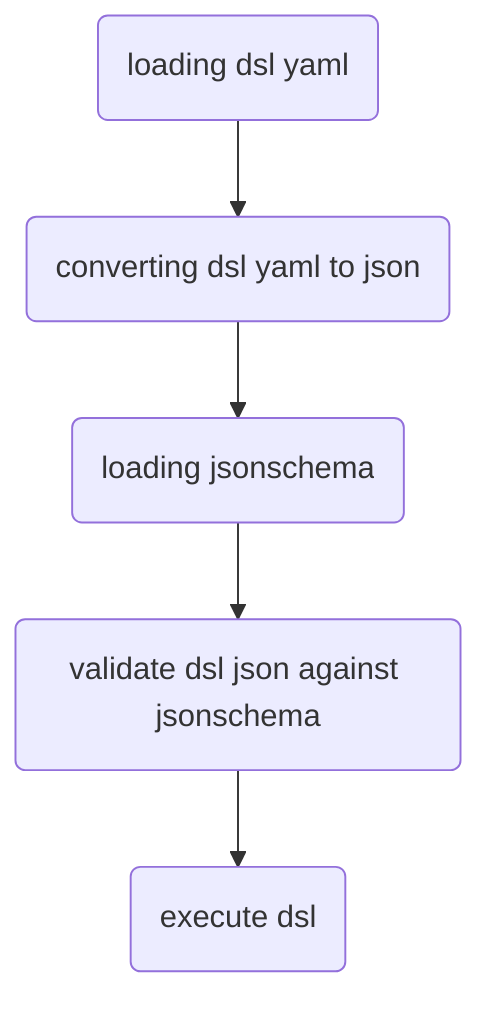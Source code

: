 flowchart TD
    A(loading dsl yaml) --> B(converting dsl yaml to json)
    B --> C(loading jsonschema)
    C --> D(validate dsl json against jsonschema)
    D --> E(execute dsl)